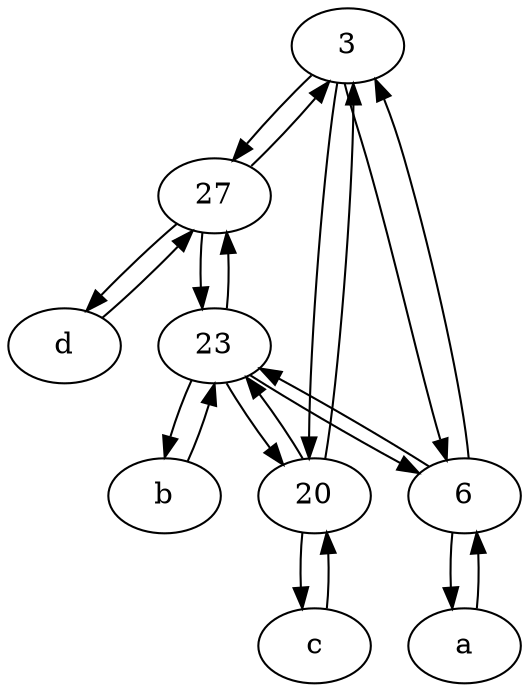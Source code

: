 digraph  {
	3;
	b [pos="50,20!"];
	27;
	20;
	c [pos="20,10!"];
	d [pos="20,30!"];
	23;
	a [pos="40,10!"];
	6;
	23 -> 20;
	23 -> b;
	6 -> 3;
	23 -> 6;
	20 -> c;
	27 -> 3;
	a -> 6;
	c -> 20;
	6 -> a;
	27 -> d;
	23 -> 27;
	20 -> 23;
	d -> 27;
	27 -> 23;
	20 -> 3;
	3 -> 27;
	3 -> 20;
	b -> 23;
	6 -> 23;
	3 -> 6;

	}